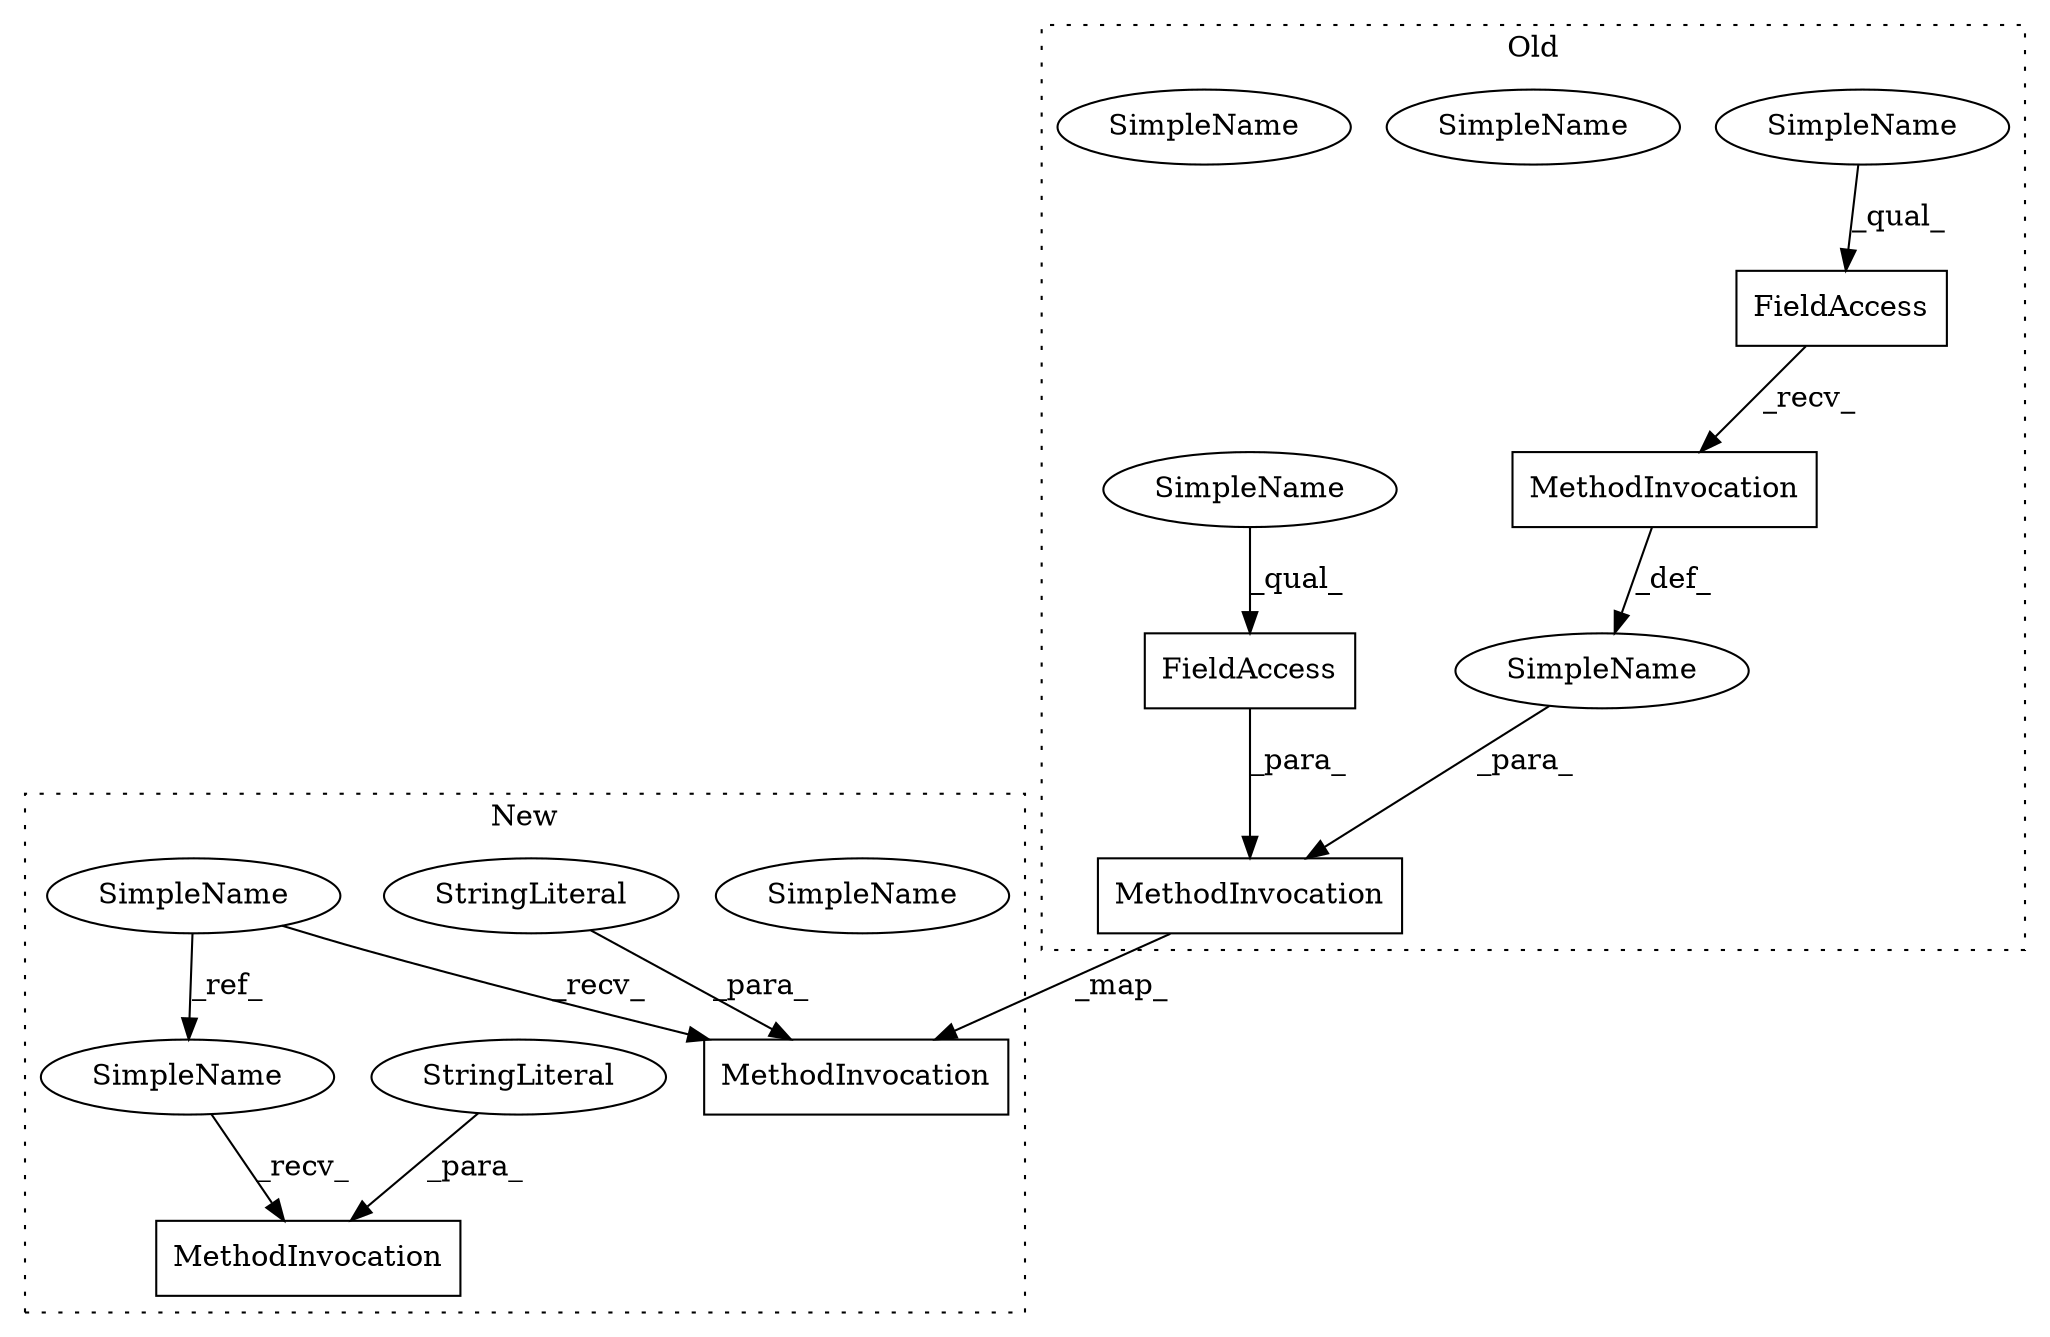 digraph G {
subgraph cluster0 {
1 [label="FieldAccess" a="22" s="2138" l="11" shape="box"];
2 [label="FieldAccess" a="22" s="2117" l="8" shape="box"];
3 [label="MethodInvocation" a="32" s="2103,2194" l="14,2" shape="box"];
5 [label="MethodInvocation" a="32" s="2150" l="13" shape="box"];
7 [label="SimpleName" a="42" s="" l="" shape="ellipse"];
8 [label="SimpleName" a="42" s="2138" l="6" shape="ellipse"];
10 [label="SimpleName" a="42" s="2138" l="6" shape="ellipse"];
11 [label="SimpleName" a="42" s="2117" l="3" shape="ellipse"];
13 [label="SimpleName" a="42" s="2117" l="3" shape="ellipse"];
label = "Old";
style="dotted";
}
subgraph cluster1 {
4 [label="MethodInvocation" a="32" s="2258,2291" l="22,1" shape="box"];
6 [label="MethodInvocation" a="32" s="2167,2244" l="24,1" shape="box"];
9 [label="SimpleName" a="42" s="1294" l="4" shape="ellipse"];
12 [label="SimpleName" a="42" s="2254" l="3" shape="ellipse"];
14 [label="SimpleName" a="42" s="2139" l="3" shape="ellipse"];
15 [label="StringLiteral" a="45" s="2280" l="11" shape="ellipse"];
16 [label="StringLiteral" a="45" s="2235" l="9" shape="ellipse"];
label = "New";
style="dotted";
}
1 -> 5 [label="_recv_"];
2 -> 3 [label="_para_"];
3 -> 6 [label="_map_"];
5 -> 7 [label="_def_"];
7 -> 3 [label="_para_"];
8 -> 1 [label="_qual_"];
12 -> 4 [label="_recv_"];
13 -> 2 [label="_qual_"];
14 -> 12 [label="_ref_"];
14 -> 6 [label="_recv_"];
15 -> 4 [label="_para_"];
16 -> 6 [label="_para_"];
}